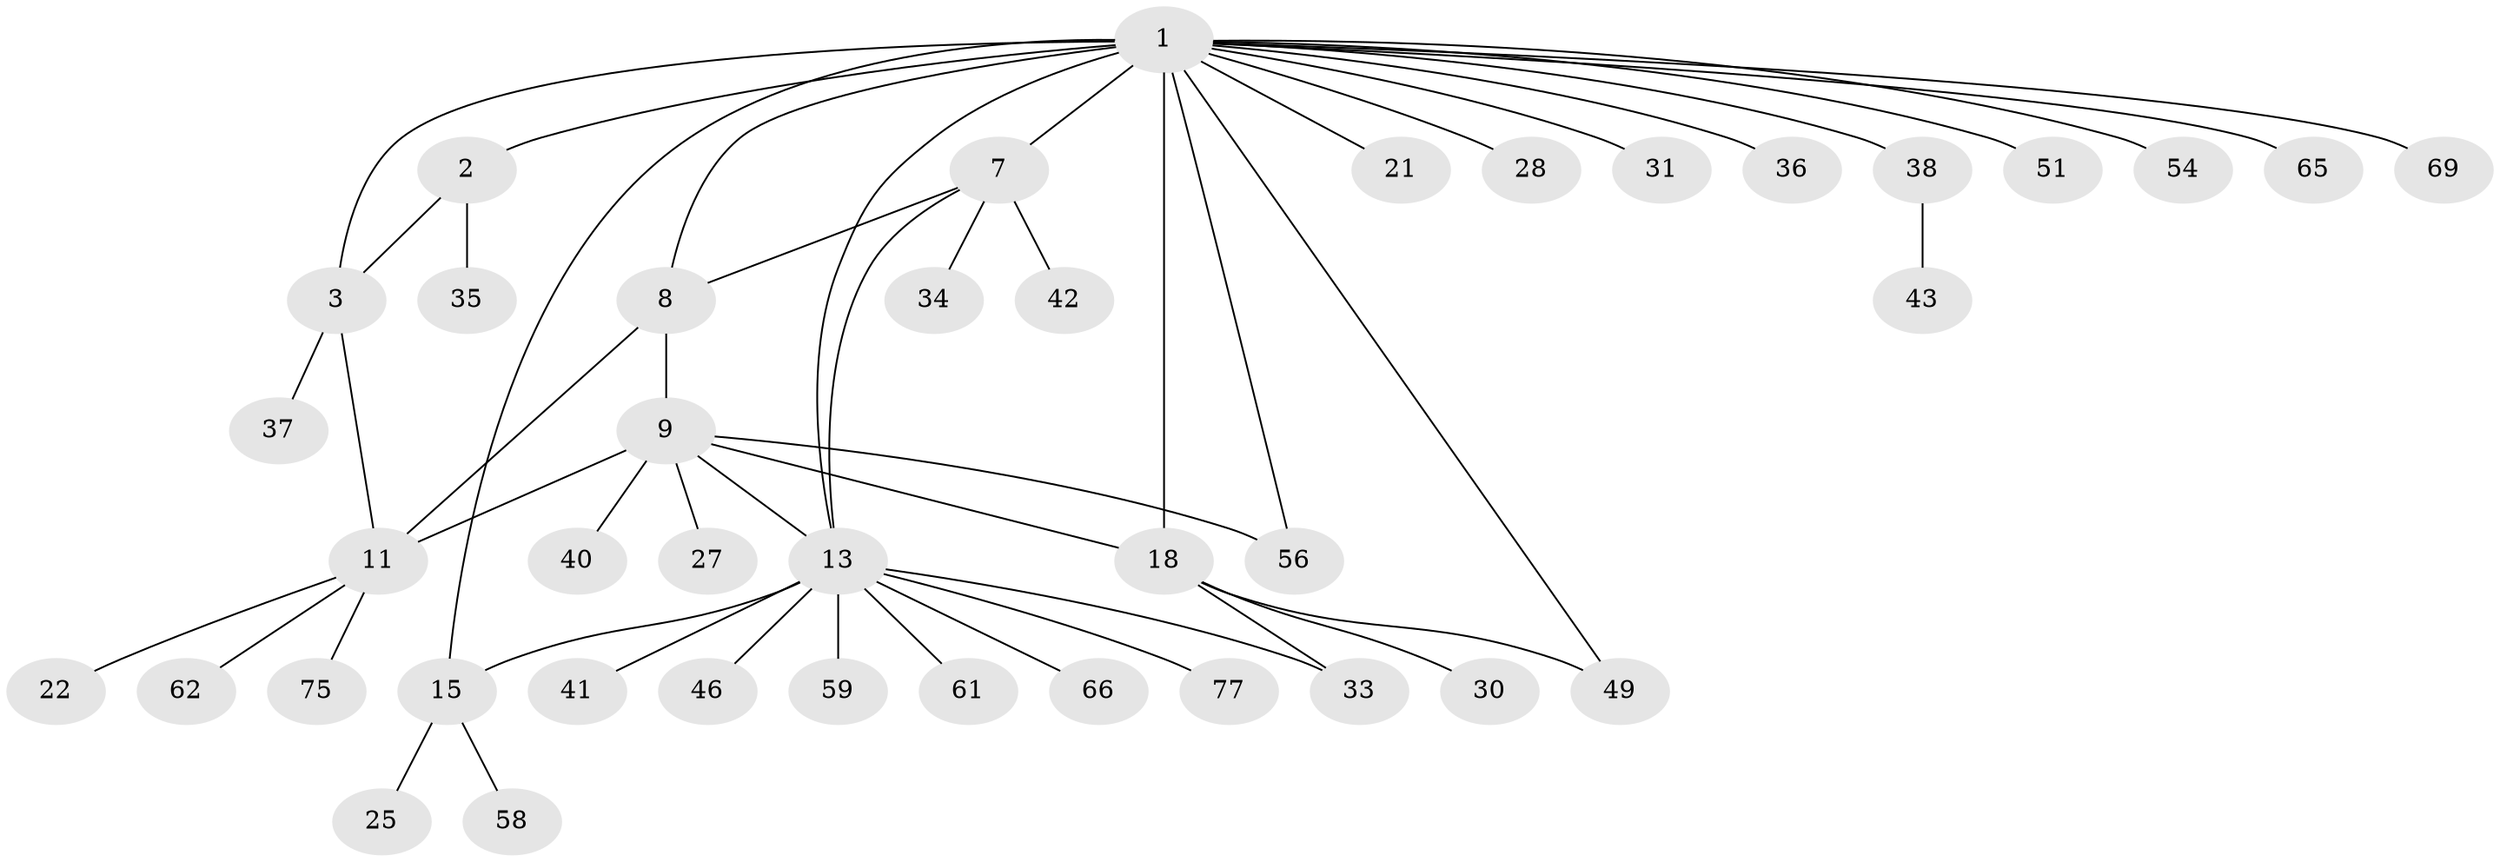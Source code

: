 // original degree distribution, {7: 0.04878048780487805, 6: 0.04878048780487805, 10: 0.024390243902439025, 9: 0.012195121951219513, 5: 0.06097560975609756, 12: 0.012195121951219513, 8: 0.024390243902439025, 4: 0.024390243902439025, 1: 0.5975609756097561, 2: 0.13414634146341464, 3: 0.012195121951219513}
// Generated by graph-tools (version 1.1) at 2025/15/03/09/25 04:15:47]
// undirected, 41 vertices, 51 edges
graph export_dot {
graph [start="1"]
  node [color=gray90,style=filled];
  1 [super="+4+5"];
  2 [super="+74+50"];
  3 [super="+29+60+72+81+24"];
  7 [super="+26+53+67+76+82+48"];
  8;
  9 [super="+12+57+10"];
  11 [super="+45"];
  13 [super="+14"];
  15;
  18 [super="+19+20+23+55+52+71+64"];
  21;
  22;
  25;
  27;
  28;
  30;
  31;
  33;
  34;
  35;
  36;
  37;
  38;
  40;
  41 [super="+47"];
  42;
  43 [super="+79"];
  46;
  49;
  51;
  54;
  56 [super="+73"];
  58;
  59;
  61;
  62;
  65;
  66;
  69;
  75;
  77;
  1 -- 2 [weight=2];
  1 -- 3 [weight=2];
  1 -- 28;
  1 -- 36 [weight=2];
  1 -- 56 [weight=2];
  1 -- 13 [weight=2];
  1 -- 15;
  1 -- 49;
  1 -- 18 [weight=5];
  1 -- 54;
  1 -- 65;
  1 -- 69;
  1 -- 38;
  1 -- 7 [weight=2];
  1 -- 8 [weight=2];
  1 -- 51;
  1 -- 21;
  1 -- 31;
  2 -- 3;
  2 -- 35;
  3 -- 11;
  3 -- 37;
  7 -- 8;
  7 -- 13;
  7 -- 34;
  7 -- 42;
  8 -- 9;
  8 -- 11;
  9 -- 11 [weight=3];
  9 -- 40;
  9 -- 18;
  9 -- 27;
  9 -- 56;
  9 -- 13;
  11 -- 22;
  11 -- 62;
  11 -- 75;
  13 -- 15 [weight=2];
  13 -- 33;
  13 -- 46;
  13 -- 59;
  13 -- 61;
  13 -- 66;
  13 -- 77;
  13 -- 41;
  15 -- 25;
  15 -- 58;
  18 -- 33;
  18 -- 49;
  18 -- 30;
  38 -- 43;
}
